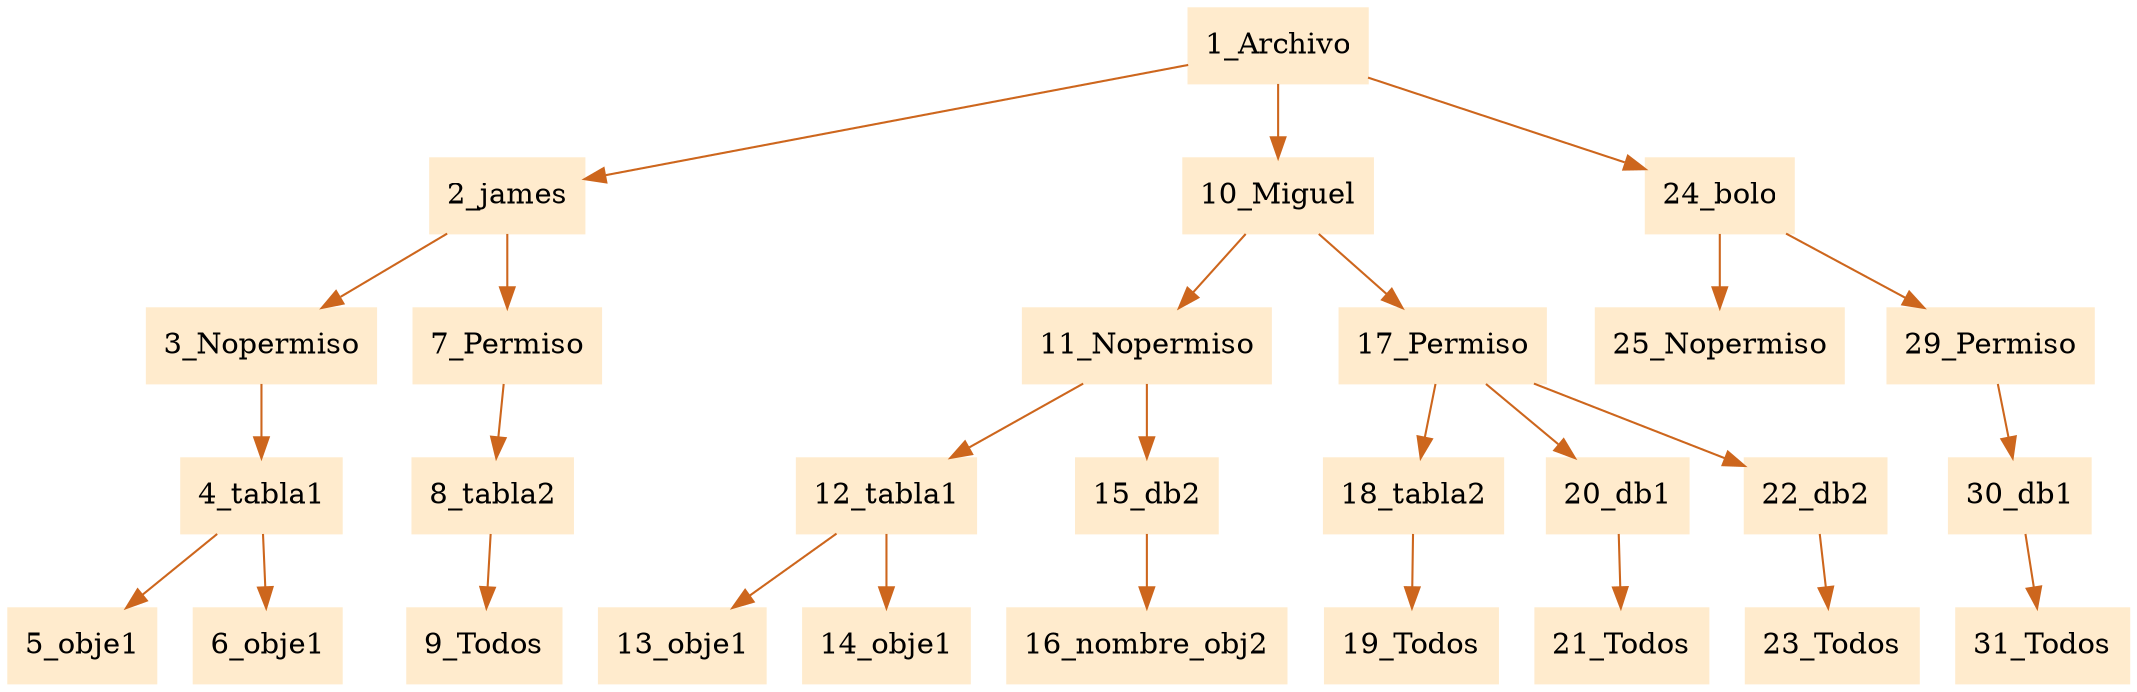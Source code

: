 digraph G {node[shape=box, style=filled, color=blanchedalmond]; edge[color=chocolate3];rankdir=UD 

"1_Archivo"->"2_james""2_james"->"3_Nopermiso""3_Nopermiso"->"4_tabla1""4_tabla1"->"5_obje1""4_tabla1"->"6_obje1""2_james"->"7_Permiso""7_Permiso"->"8_tabla2""8_tabla2"->"9_Todos""1_Archivo"->"10_Miguel""10_Miguel"->"11_Nopermiso""11_Nopermiso"->"12_tabla1""12_tabla1"->"13_obje1""12_tabla1"->"14_obje1""11_Nopermiso"->"15_db2""15_db2"->"16_nombre_obj2""10_Miguel"->"17_Permiso""17_Permiso"->"18_tabla2""18_tabla2"->"19_Todos""17_Permiso"->"20_db1""20_db1"->"21_Todos""17_Permiso"->"22_db2""22_db2"->"23_Todos""1_Archivo"->"24_bolo""24_bolo"->"25_Nopermiso""24_bolo"->"29_Permiso""29_Permiso"->"30_db1""30_db1"->"31_Todos"

}
